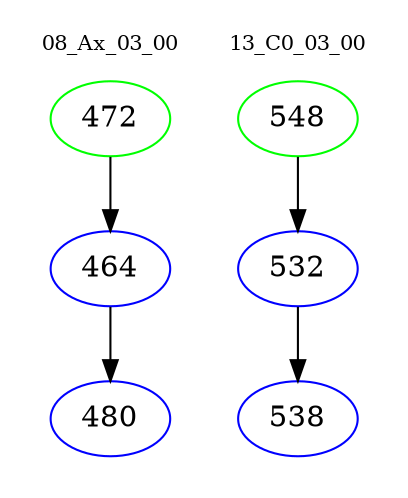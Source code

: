 digraph{
subgraph cluster_0 {
color = white
label = "08_Ax_03_00";
fontsize=10;
T0_472 [label="472", color="green"]
T0_472 -> T0_464 [color="black"]
T0_464 [label="464", color="blue"]
T0_464 -> T0_480 [color="black"]
T0_480 [label="480", color="blue"]
}
subgraph cluster_1 {
color = white
label = "13_C0_03_00";
fontsize=10;
T1_548 [label="548", color="green"]
T1_548 -> T1_532 [color="black"]
T1_532 [label="532", color="blue"]
T1_532 -> T1_538 [color="black"]
T1_538 [label="538", color="blue"]
}
}
